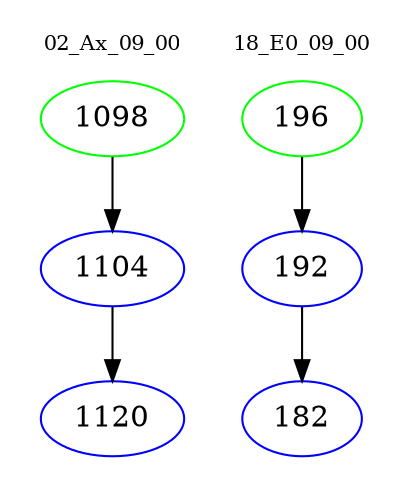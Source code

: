 digraph{
subgraph cluster_0 {
color = white
label = "02_Ax_09_00";
fontsize=10;
T0_1098 [label="1098", color="green"]
T0_1098 -> T0_1104 [color="black"]
T0_1104 [label="1104", color="blue"]
T0_1104 -> T0_1120 [color="black"]
T0_1120 [label="1120", color="blue"]
}
subgraph cluster_1 {
color = white
label = "18_E0_09_00";
fontsize=10;
T1_196 [label="196", color="green"]
T1_196 -> T1_192 [color="black"]
T1_192 [label="192", color="blue"]
T1_192 -> T1_182 [color="black"]
T1_182 [label="182", color="blue"]
}
}
